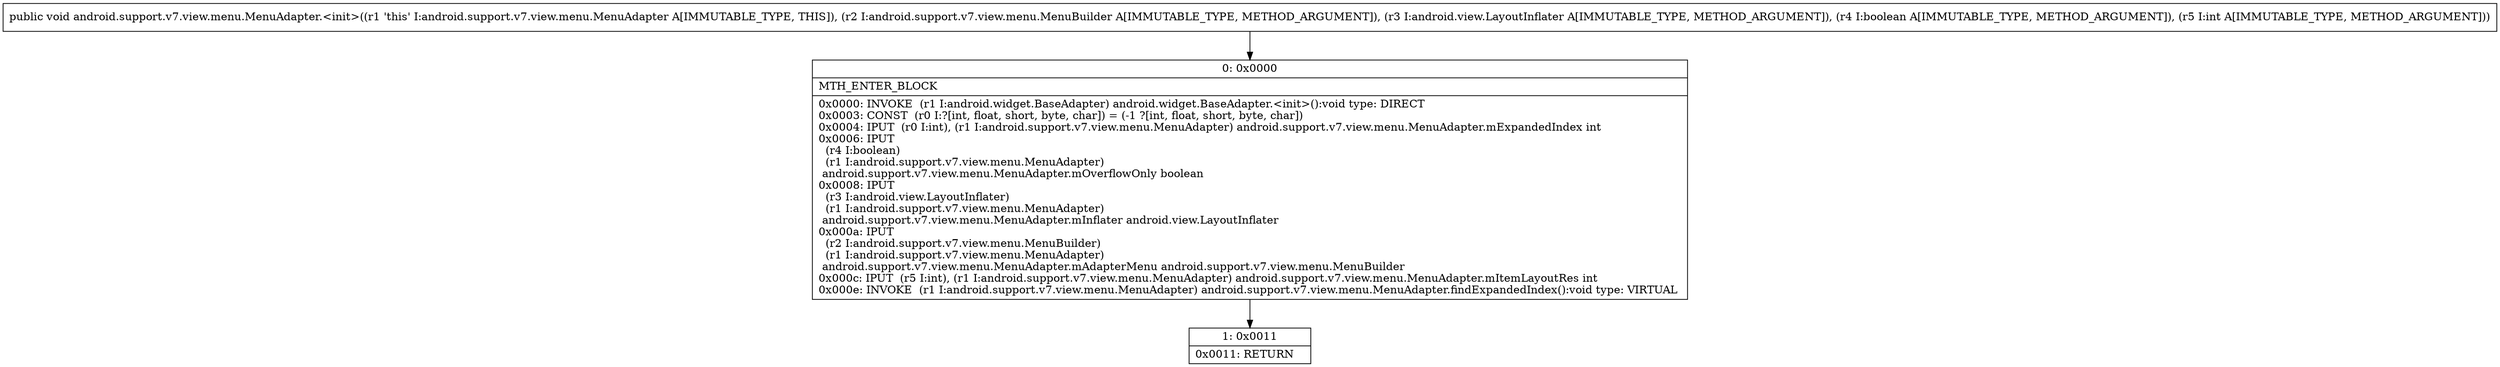 digraph "CFG forandroid.support.v7.view.menu.MenuAdapter.\<init\>(Landroid\/support\/v7\/view\/menu\/MenuBuilder;Landroid\/view\/LayoutInflater;ZI)V" {
Node_0 [shape=record,label="{0\:\ 0x0000|MTH_ENTER_BLOCK\l|0x0000: INVOKE  (r1 I:android.widget.BaseAdapter) android.widget.BaseAdapter.\<init\>():void type: DIRECT \l0x0003: CONST  (r0 I:?[int, float, short, byte, char]) = (\-1 ?[int, float, short, byte, char]) \l0x0004: IPUT  (r0 I:int), (r1 I:android.support.v7.view.menu.MenuAdapter) android.support.v7.view.menu.MenuAdapter.mExpandedIndex int \l0x0006: IPUT  \l  (r4 I:boolean)\l  (r1 I:android.support.v7.view.menu.MenuAdapter)\l android.support.v7.view.menu.MenuAdapter.mOverflowOnly boolean \l0x0008: IPUT  \l  (r3 I:android.view.LayoutInflater)\l  (r1 I:android.support.v7.view.menu.MenuAdapter)\l android.support.v7.view.menu.MenuAdapter.mInflater android.view.LayoutInflater \l0x000a: IPUT  \l  (r2 I:android.support.v7.view.menu.MenuBuilder)\l  (r1 I:android.support.v7.view.menu.MenuAdapter)\l android.support.v7.view.menu.MenuAdapter.mAdapterMenu android.support.v7.view.menu.MenuBuilder \l0x000c: IPUT  (r5 I:int), (r1 I:android.support.v7.view.menu.MenuAdapter) android.support.v7.view.menu.MenuAdapter.mItemLayoutRes int \l0x000e: INVOKE  (r1 I:android.support.v7.view.menu.MenuAdapter) android.support.v7.view.menu.MenuAdapter.findExpandedIndex():void type: VIRTUAL \l}"];
Node_1 [shape=record,label="{1\:\ 0x0011|0x0011: RETURN   \l}"];
MethodNode[shape=record,label="{public void android.support.v7.view.menu.MenuAdapter.\<init\>((r1 'this' I:android.support.v7.view.menu.MenuAdapter A[IMMUTABLE_TYPE, THIS]), (r2 I:android.support.v7.view.menu.MenuBuilder A[IMMUTABLE_TYPE, METHOD_ARGUMENT]), (r3 I:android.view.LayoutInflater A[IMMUTABLE_TYPE, METHOD_ARGUMENT]), (r4 I:boolean A[IMMUTABLE_TYPE, METHOD_ARGUMENT]), (r5 I:int A[IMMUTABLE_TYPE, METHOD_ARGUMENT])) }"];
MethodNode -> Node_0;
Node_0 -> Node_1;
}


